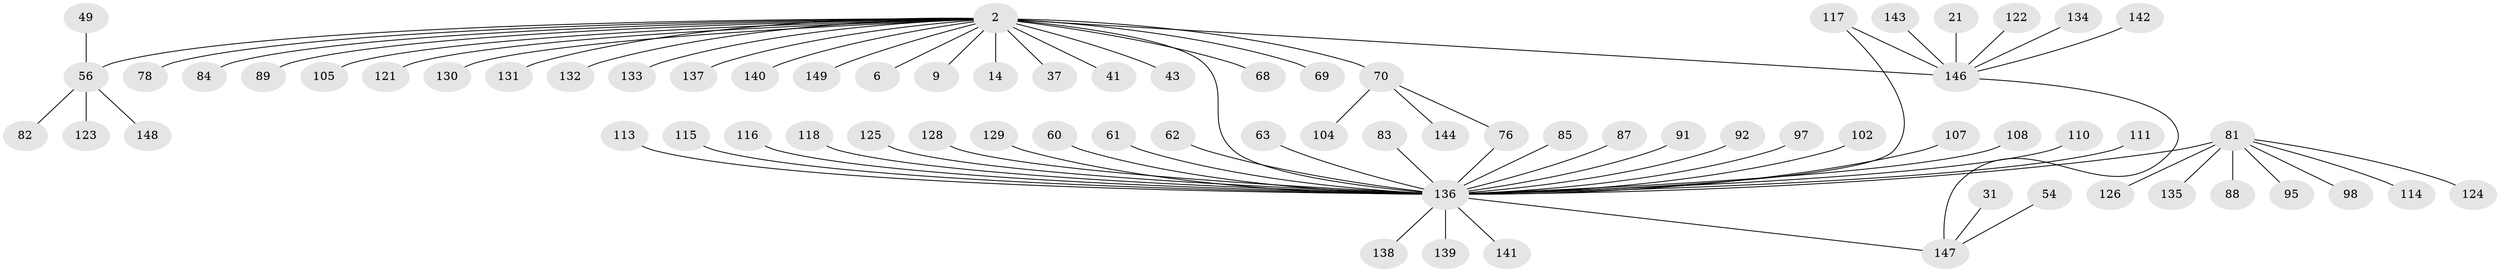 // original degree distribution, {22: 0.006711409395973154, 15: 0.013422818791946308, 4: 0.040268456375838924, 3: 0.06711409395973154, 1: 0.6174496644295302, 5: 0.053691275167785234, 14: 0.006711409395973154, 6: 0.03355704697986577, 2: 0.1610738255033557}
// Generated by graph-tools (version 1.1) at 2025/48/03/09/25 04:48:22]
// undirected, 74 vertices, 76 edges
graph export_dot {
graph [start="1"]
  node [color=gray90,style=filled];
  2 [super="+1"];
  6;
  9;
  14;
  21;
  31;
  37;
  41;
  43;
  49;
  54;
  56 [super="+11+12"];
  60 [super="+16"];
  61;
  62;
  63;
  68;
  69;
  70 [super="+33+48+64"];
  76 [super="+40"];
  78;
  81 [super="+50+34+38+58+71+77"];
  82;
  83;
  84;
  85;
  87;
  88;
  89;
  91;
  92;
  95;
  97;
  98;
  102;
  104;
  105;
  107 [super="+72"];
  108;
  110;
  111 [super="+109"];
  113;
  114 [super="+90"];
  115 [super="+42+53+94"];
  116;
  117 [super="+101"];
  118 [super="+55"];
  121 [super="+65"];
  122;
  123;
  124;
  125;
  126;
  128;
  129 [super="+112+127"];
  130 [super="+75"];
  131 [super="+22"];
  132 [super="+120"];
  133;
  134 [super="+18+86"];
  135;
  136 [super="+10+13+96+74+39"];
  137 [super="+119"];
  138;
  139;
  140;
  141;
  142;
  143;
  144;
  146 [super="+51+145+100"];
  147 [super="+20+29"];
  148;
  149;
  2 -- 9;
  2 -- 37;
  2 -- 41;
  2 -- 43 [weight=2];
  2 -- 68;
  2 -- 69;
  2 -- 89;
  2 -- 149;
  2 -- 133;
  2 -- 6;
  2 -- 70 [weight=2];
  2 -- 14;
  2 -- 140;
  2 -- 78;
  2 -- 146 [weight=4];
  2 -- 84;
  2 -- 105;
  2 -- 136 [weight=5];
  2 -- 56 [weight=3];
  2 -- 131;
  2 -- 121;
  2 -- 130;
  2 -- 137;
  2 -- 132;
  21 -- 146;
  31 -- 147;
  49 -- 56;
  54 -- 147;
  56 -- 148;
  56 -- 82;
  56 -- 123;
  60 -- 136;
  61 -- 136;
  62 -- 136;
  63 -- 136;
  70 -- 104;
  70 -- 144;
  70 -- 76;
  76 -- 136;
  81 -- 135;
  81 -- 124;
  81 -- 126;
  81 -- 136 [weight=3];
  81 -- 88;
  81 -- 98;
  81 -- 95;
  81 -- 114;
  83 -- 136;
  85 -- 136;
  87 -- 136;
  91 -- 136;
  92 -- 136;
  97 -- 136;
  102 -- 136;
  107 -- 136;
  108 -- 136;
  110 -- 136;
  111 -- 136;
  113 -- 136;
  115 -- 136;
  116 -- 136;
  117 -- 146;
  117 -- 136;
  118 -- 136;
  122 -- 146;
  125 -- 136;
  128 -- 136;
  129 -- 136;
  134 -- 146;
  136 -- 139;
  136 -- 138;
  136 -- 141;
  136 -- 147 [weight=2];
  142 -- 146;
  143 -- 146;
  146 -- 147;
}
